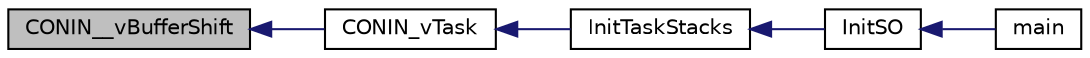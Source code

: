digraph "CONIN__vBufferShift"
{
  edge [fontname="Helvetica",fontsize="10",labelfontname="Helvetica",labelfontsize="10"];
  node [fontname="Helvetica",fontsize="10",shape=record];
  rankdir="LR";
  Node1 [label="CONIN__vBufferShift",height=0.2,width=0.4,color="black", fillcolor="grey75", style="filled", fontcolor="black"];
  Node1 -> Node2 [dir="back",color="midnightblue",fontsize="10",style="solid"];
  Node2 [label="CONIN_vTask",height=0.2,width=0.4,color="black", fillcolor="white", style="filled",URL="$conin_8h.html#abe06d928e08bab90251b86812656e660"];
  Node2 -> Node3 [dir="back",color="midnightblue",fontsize="10",style="solid"];
  Node3 [label="InitTaskStacks",height=0.2,width=0.4,color="black", fillcolor="white", style="filled",URL="$_o_s_config_8h.html#a9e7efc9641750b7a486b82201354b58d"];
  Node3 -> Node4 [dir="back",color="midnightblue",fontsize="10",style="solid"];
  Node4 [label="InitSO",height=0.2,width=0.4,color="black", fillcolor="white", style="filled",URL="$main___s_o_8c.html#ae9cfb073532ce9962371c5296c4c3421",tooltip="Preemptive OS Kernel. "];
  Node4 -> Node5 [dir="back",color="midnightblue",fontsize="10",style="solid"];
  Node5 [label="main",height=0.2,width=0.4,color="black", fillcolor="white", style="filled",URL="$main___s_o_8c.html#a6288eba0f8e8ad3ab1544ad731eb7667"];
}
